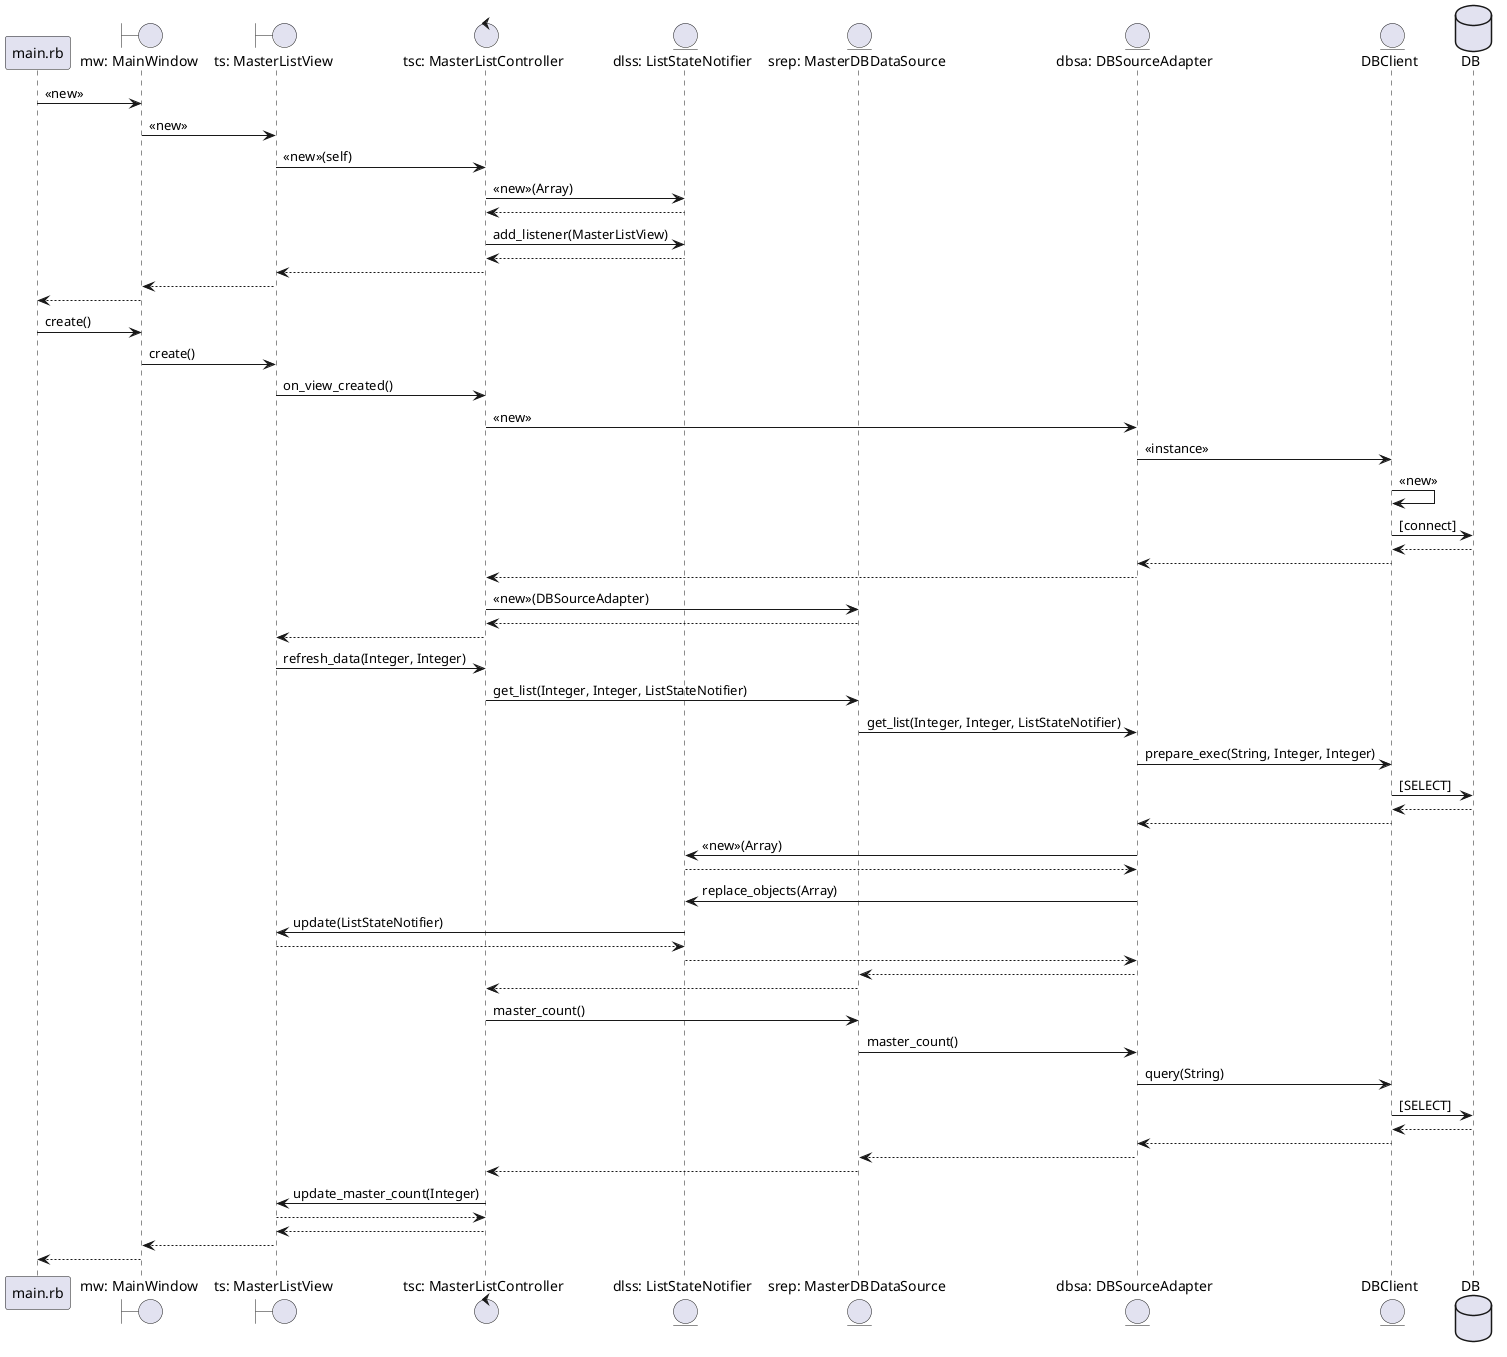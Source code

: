 @startuml
participant "main.rb"                       as main




boundary    "mw: MainWindow"                as mw
boundary    "ts: MasterListView"               as ts
control     "tsc: MasterListController"    as tsc
entity      "dlss: ListStateNotifier"    as dlss
entity      "srep: MasterDBDataSource"       as srep
entity      "dbsa: DBSourceAdapter"         as dbsa
entity      "DBClient"            as dbds

database    DB                              as db

main -> mw : <<new>>
mw -> ts : <<new>>
ts -> tsc : <<new>>(self)
tsc -> dlss : <<new>>(Array)
dlss --> tsc
tsc -> dlss : add_listener(MasterListView)
dlss --> tsc
tsc --> ts
ts --> mw
mw --> main

main -> mw : create()
mw -> ts : create()
ts -> tsc : on_view_created()
tsc -> dbsa : <<new>>
dbsa -> dbds : <<instance>>
dbds -> dbds : <<new>>
dbds -> db : [connect]
db --> dbds
dbds --> dbsa
dbsa --> tsc
tsc -> srep : <<new>>(DBSourceAdapter)
srep --> tsc
tsc --> ts

ts -> tsc : refresh_data(Integer, Integer)
tsc -> srep : get_list(Integer, Integer, ListStateNotifier)
srep -> dbsa : get_list(Integer, Integer, ListStateNotifier)
dbsa -> dbds : prepare_exec(String, Integer, Integer)
dbds -> db : [SELECT]
db --> dbds
dbds --> dbsa
dbsa -> dlss : <<new>>(Array)
dlss --> dbsa
dbsa -> dlss : replace_objects(Array)
dlss -> ts : update(ListStateNotifier)
ts --> dlss
dlss --> dbsa
dbsa --> srep
srep --> tsc

tsc -> srep : master_count()
srep -> dbsa : master_count()
dbsa -> dbds: query(String)
dbds -> db : [SELECT]
db --> dbds
dbds --> dbsa
dbsa --> srep
srep --> tsc
tsc -> ts : update_master_count(Integer)
ts --> tsc
tsc --> ts
ts --> mw
mw --> main



@enduml
